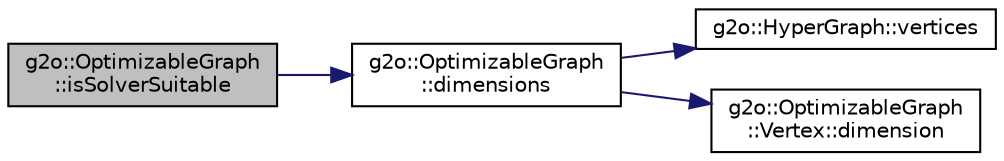digraph "g2o::OptimizableGraph::isSolverSuitable"
{
  edge [fontname="Helvetica",fontsize="10",labelfontname="Helvetica",labelfontsize="10"];
  node [fontname="Helvetica",fontsize="10",shape=record];
  rankdir="LR";
  Node50 [label="g2o::OptimizableGraph\l::isSolverSuitable",height=0.2,width=0.4,color="black", fillcolor="grey75", style="filled", fontcolor="black"];
  Node50 -> Node51 [color="midnightblue",fontsize="10",style="solid",fontname="Helvetica"];
  Node51 [label="g2o::OptimizableGraph\l::dimensions",height=0.2,width=0.4,color="black", fillcolor="white", style="filled",URL="$structg2o_1_1_optimizable_graph.html#a396e552ed234fe625e3b6785efa9c86d"];
  Node51 -> Node52 [color="midnightblue",fontsize="10",style="solid",fontname="Helvetica"];
  Node52 [label="g2o::HyperGraph::vertices",height=0.2,width=0.4,color="black", fillcolor="white", style="filled",URL="$classg2o_1_1_hyper_graph.html#a95fcf7cd9d89562b2c26d99ede3548ed"];
  Node51 -> Node53 [color="midnightblue",fontsize="10",style="solid",fontname="Helvetica"];
  Node53 [label="g2o::OptimizableGraph\l::Vertex::dimension",height=0.2,width=0.4,color="black", fillcolor="white", style="filled",URL="$classg2o_1_1_optimizable_graph_1_1_vertex.html#a86feed80301950b100142575b48e4fca",tooltip="dimension of the estimated state belonging to this node "];
}
